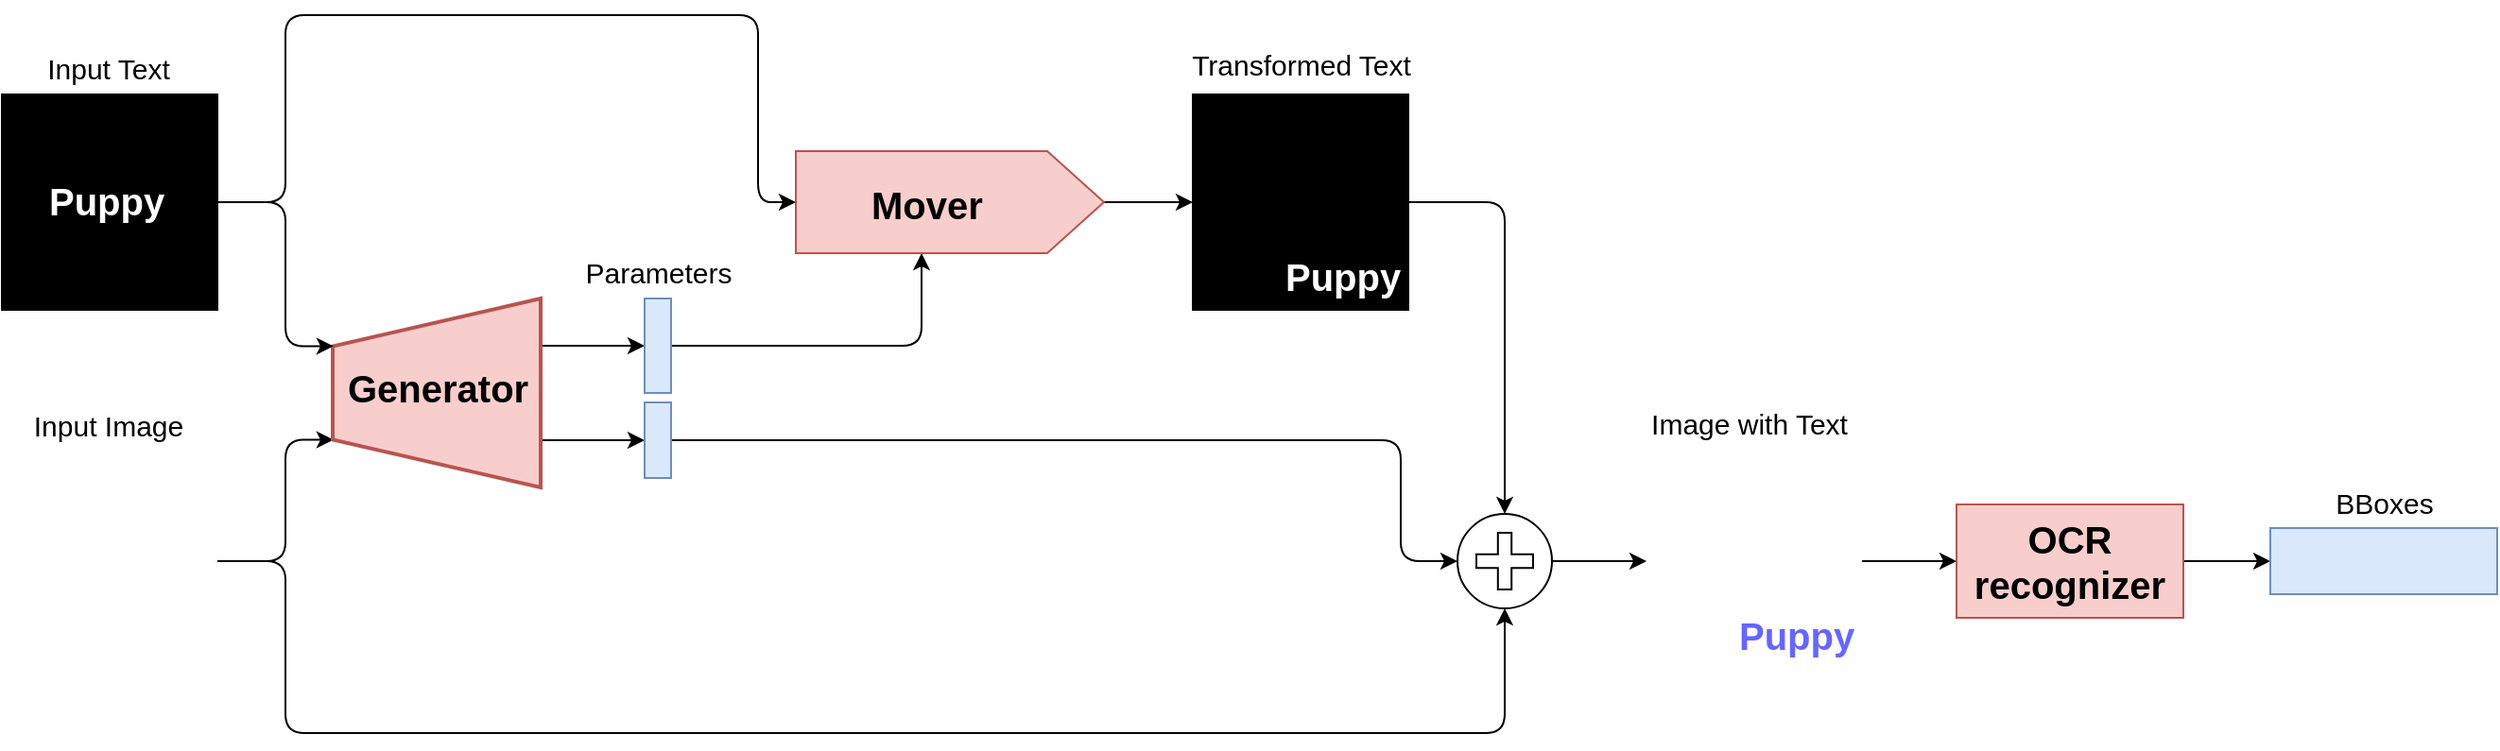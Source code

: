 <mxfile version="12.4.3" type="device" pages="1"><diagram id="3A7UZT51dJfuy4Q04CJS" name="Page-1"><mxGraphModel dx="1355" dy="774" grid="1" gridSize="10" guides="1" tooltips="1" connect="1" arrows="1" fold="1" page="1" pageScale="1" pageWidth="827" pageHeight="1169" math="0" shadow="0"><root><mxCell id="0"/><mxCell id="1" parent="0"/><mxCell id="zhbDwqtuQ5aZLBmG66zC-50" style="edgeStyle=segmentEdgeStyle;orthogonalLoop=1;jettySize=auto;html=1;exitX=1;exitY=0.5;exitDx=0;exitDy=0;entryX=0.5;entryY=1;entryDx=0;entryDy=0;" parent="1" source="zhbDwqtuQ5aZLBmG66zC-3" target="zhbDwqtuQ5aZLBmG66zC-49" edge="1"><mxGeometry relative="1" as="geometry"><Array as="points"><mxPoint x="650" y="609"/><mxPoint x="650" y="700"/><mxPoint x="1295" y="700"/></Array><mxPoint x="1260" y="680" as="targetPoint"/></mxGeometry></mxCell><mxCell id="4hTrB_1S-Ves0WDqpgqi-2" style="edgeStyle=segmentEdgeStyle;orthogonalLoop=1;jettySize=auto;html=1;exitX=1;exitY=0.5;exitDx=0;exitDy=0;entryX=0.75;entryY=1;entryDx=0;entryDy=0;" edge="1" parent="1" source="zhbDwqtuQ5aZLBmG66zC-3" target="zhbDwqtuQ5aZLBmG66zC-10"><mxGeometry relative="1" as="geometry"><Array as="points"><mxPoint x="650" y="609"/><mxPoint x="650" y="545"/></Array></mxGeometry></mxCell><mxCell id="zhbDwqtuQ5aZLBmG66zC-3" value="" style="shape=image;verticalLabelPosition=bottom;labelBackgroundColor=#ffffff;verticalAlign=top;aspect=fixed;imageAspect=0;image=https://encrypted-tbn0.gstatic.com/images?q=tbn:ANd9GcTP7Wd08iVYkOO-hhVZWVUm-8mzEVAFazYbdfaNAal0LT6DmfqvnQ;" parent="1" vertex="1"><mxGeometry x="500" y="552" width="114" height="114" as="geometry"/></mxCell><mxCell id="PXBUu2bCBQGHpdIzCF1G-9" style="edgeStyle=segmentEdgeStyle;orthogonalLoop=1;jettySize=auto;html=1;exitX=0.25;exitY=0;exitDx=0;exitDy=0;entryX=0;entryY=0.5;entryDx=0;entryDy=0;" parent="1" source="zhbDwqtuQ5aZLBmG66zC-10" target="zhbDwqtuQ5aZLBmG66zC-12" edge="1"><mxGeometry relative="1" as="geometry"/></mxCell><mxCell id="PXBUu2bCBQGHpdIzCF1G-11" style="edgeStyle=segmentEdgeStyle;orthogonalLoop=1;jettySize=auto;html=1;exitX=0.75;exitY=0;exitDx=0;exitDy=0;entryX=0;entryY=0.5;entryDx=0;entryDy=0;" parent="1" source="zhbDwqtuQ5aZLBmG66zC-10" target="PXBUu2bCBQGHpdIzCF1G-8" edge="1"><mxGeometry relative="1" as="geometry"/></mxCell><mxCell id="zhbDwqtuQ5aZLBmG66zC-10" value="" style="verticalLabelPosition=bottom;verticalAlign=top;html=1;strokeWidth=2;shape=trapezoid;perimeter=trapezoidPerimeter;whiteSpace=wrap;size=0.253;arcSize=10;flipV=1;rotation=90;fillColor=#f8cecc;strokeColor=#b85450;" parent="1" vertex="1"><mxGeometry x="680" y="465" width="100" height="110" as="geometry"/></mxCell><mxCell id="zhbDwqtuQ5aZLBmG66zC-11" value="&lt;b&gt;&lt;font style=&quot;font-size: 20px&quot;&gt;Generator&lt;/font&gt;&lt;/b&gt;" style="text;html=1;resizable=0;points=[];autosize=1;align=left;verticalAlign=top;spacingTop=-4;" parent="1" vertex="1"><mxGeometry x="681" y="503" width="110" height="20" as="geometry"/></mxCell><mxCell id="zhbDwqtuQ5aZLBmG66zC-43" style="edgeStyle=segmentEdgeStyle;orthogonalLoop=1;jettySize=auto;html=1;exitX=1;exitY=0.5;exitDx=0;exitDy=0;entryX=0;entryY=0;entryDx=66.5;entryDy=54;entryPerimeter=0;" parent="1" source="zhbDwqtuQ5aZLBmG66zC-12" target="zhbDwqtuQ5aZLBmG66zC-40" edge="1"><mxGeometry relative="1" as="geometry"/></mxCell><mxCell id="zhbDwqtuQ5aZLBmG66zC-12" value="" style="rounded=0;whiteSpace=wrap;html=1;fillColor=#dae8fc;strokeColor=#6c8ebf;" parent="1" vertex="1"><mxGeometry x="840" y="470" width="14" height="50" as="geometry"/></mxCell><mxCell id="zhbDwqtuQ5aZLBmG66zC-26" value="&lt;span style=&quot;font-size: 15px&quot;&gt;Parameters&lt;/span&gt;" style="text;html=1;resizable=0;points=[];autosize=1;align=center;verticalAlign=top;spacingTop=-4;" parent="1" vertex="1"><mxGeometry x="802" y="445" width="90" height="20" as="geometry"/></mxCell><mxCell id="zhbDwqtuQ5aZLBmG66zC-47" style="edgeStyle=segmentEdgeStyle;orthogonalLoop=1;jettySize=auto;html=1;exitX=1;exitY=0.5;exitDx=0;exitDy=0;exitPerimeter=0;entryX=0;entryY=0.5;entryDx=0;entryDy=0;" parent="1" source="zhbDwqtuQ5aZLBmG66zC-40" target="zhbDwqtuQ5aZLBmG66zC-46" edge="1"><mxGeometry relative="1" as="geometry"/></mxCell><mxCell id="zhbDwqtuQ5aZLBmG66zC-40" value="" style="html=1;shadow=0;dashed=0;align=center;verticalAlign=middle;shape=mxgraph.arrows2.arrow;dy=0;dx=30;notch=0;fillColor=#f8cecc;strokeColor=#b85450;" parent="1" vertex="1"><mxGeometry x="920" y="392" width="163" height="54" as="geometry"/></mxCell><mxCell id="zhbDwqtuQ5aZLBmG66zC-41" value="&lt;b&gt;&lt;font style=&quot;font-size: 20px&quot;&gt;Mover&lt;/font&gt;&lt;/b&gt;" style="text;html=1;resizable=0;points=[];autosize=1;align=left;verticalAlign=top;spacingTop=-4;" parent="1" vertex="1"><mxGeometry x="958" y="406" width="70" height="20" as="geometry"/></mxCell><mxCell id="zhbDwqtuQ5aZLBmG66zC-86" style="edgeStyle=segmentEdgeStyle;orthogonalLoop=1;jettySize=auto;html=1;exitX=1;exitY=0.5;exitDx=0;exitDy=0;entryX=0;entryY=0.5;entryDx=0;entryDy=0;" parent="1" source="zhbDwqtuQ5aZLBmG66zC-45" target="zhbDwqtuQ5aZLBmG66zC-84" edge="1"><mxGeometry relative="1" as="geometry"/></mxCell><mxCell id="zhbDwqtuQ5aZLBmG66zC-45" value="" style="shape=image;verticalLabelPosition=bottom;labelBackgroundColor=#ffffff;verticalAlign=top;aspect=fixed;imageAspect=0;image=https://encrypted-tbn0.gstatic.com/images?q=tbn:ANd9GcTP7Wd08iVYkOO-hhVZWVUm-8mzEVAFazYbdfaNAal0LT6DmfqvnQ;" parent="1" vertex="1"><mxGeometry x="1370.034" y="552" width="114" height="114" as="geometry"/></mxCell><mxCell id="zhbDwqtuQ5aZLBmG66zC-51" style="edgeStyle=segmentEdgeStyle;orthogonalLoop=1;jettySize=auto;html=1;exitX=1;exitY=0.5;exitDx=0;exitDy=0;entryX=0.5;entryY=0;entryDx=0;entryDy=0;" parent="1" source="zhbDwqtuQ5aZLBmG66zC-46" target="zhbDwqtuQ5aZLBmG66zC-49" edge="1"><mxGeometry relative="1" as="geometry"/></mxCell><mxCell id="zhbDwqtuQ5aZLBmG66zC-46" value="" style="rounded=0;whiteSpace=wrap;html=1;fillColor=#000000;" parent="1" vertex="1"><mxGeometry x="1130" y="362" width="114" height="114" as="geometry"/></mxCell><mxCell id="zhbDwqtuQ5aZLBmG66zC-48" value="&lt;font size=&quot;1&quot; color=&quot;#ffffff&quot;&gt;&lt;b style=&quot;font-size: 20px&quot;&gt;Puppy&lt;/b&gt;&lt;/font&gt;" style="text;html=1;resizable=0;points=[];autosize=1;align=left;verticalAlign=top;spacingTop=-4;" parent="1" vertex="1"><mxGeometry x="1177" y="444" width="80" height="20" as="geometry"/></mxCell><mxCell id="zhbDwqtuQ5aZLBmG66zC-52" style="edgeStyle=segmentEdgeStyle;orthogonalLoop=1;jettySize=auto;html=1;exitX=1;exitY=0.5;exitDx=0;exitDy=0;entryX=0;entryY=0.5;entryDx=0;entryDy=0;" parent="1" source="zhbDwqtuQ5aZLBmG66zC-49" target="zhbDwqtuQ5aZLBmG66zC-45" edge="1"><mxGeometry relative="1" as="geometry"/></mxCell><mxCell id="zhbDwqtuQ5aZLBmG66zC-49" value="" style="shape=mxgraph.bpmn.shape;html=1;verticalLabelPosition=bottom;labelBackgroundColor=#ffffff;verticalAlign=top;align=center;perimeter=ellipsePerimeter;outlineConnect=0;outline=standard;symbol=parallelMultiple;" parent="1" vertex="1"><mxGeometry x="1270" y="584" width="50" height="50" as="geometry"/></mxCell><mxCell id="zhbDwqtuQ5aZLBmG66zC-53" value="&lt;font size=&quot;1&quot; color=&quot;#6666ff&quot;&gt;&lt;b style=&quot;font-size: 20px&quot;&gt;Puppy&lt;/b&gt;&lt;/font&gt;" style="text;html=1;resizable=0;points=[];autosize=1;align=left;verticalAlign=top;spacingTop=-4;" parent="1" vertex="1"><mxGeometry x="1417" y="634" width="80" height="20" as="geometry"/></mxCell><mxCell id="zhbDwqtuQ5aZLBmG66zC-59" value="&lt;span style=&quot;font-size: 15px&quot;&gt;Transformed Text&lt;br&gt;&lt;/span&gt;" style="text;html=1;resizable=0;points=[];autosize=1;align=center;verticalAlign=top;spacingTop=-4;" parent="1" vertex="1"><mxGeometry x="1122" y="335" width="130" height="20" as="geometry"/></mxCell><mxCell id="zhbDwqtuQ5aZLBmG66zC-60" value="&lt;span style=&quot;font-size: 15px&quot;&gt;Image with Text&lt;br&gt;&lt;/span&gt;" style="text;html=1;resizable=0;points=[];autosize=1;align=center;verticalAlign=top;spacingTop=-4;" parent="1" vertex="1"><mxGeometry x="1364" y="525" width="120" height="20" as="geometry"/></mxCell><mxCell id="PXBUu2bCBQGHpdIzCF1G-5" style="edgeStyle=segmentEdgeStyle;orthogonalLoop=1;jettySize=auto;html=1;exitX=1;exitY=0.5;exitDx=0;exitDy=0;entryX=0;entryY=0.5;entryDx=0;entryDy=0;" parent="1" source="zhbDwqtuQ5aZLBmG66zC-84" target="zhbDwqtuQ5aZLBmG66zC-88" edge="1"><mxGeometry relative="1" as="geometry"/></mxCell><mxCell id="zhbDwqtuQ5aZLBmG66zC-84" value="&lt;font style=&quot;font-size: 20px&quot;&gt;&lt;b&gt;OCR&lt;br&gt;recognizer&lt;br&gt;&lt;/b&gt;&lt;/font&gt;" style="rounded=0;whiteSpace=wrap;html=1;fillColor=#f8cecc;strokeColor=#b85450;" parent="1" vertex="1"><mxGeometry x="1534" y="579" width="120" height="60" as="geometry"/></mxCell><mxCell id="zhbDwqtuQ5aZLBmG66zC-88" value="" style="rounded=0;whiteSpace=wrap;html=1;fillColor=#dae8fc;strokeColor=#6c8ebf;" parent="1" vertex="1"><mxGeometry x="1700" y="591.5" width="120" height="35" as="geometry"/></mxCell><mxCell id="zhbDwqtuQ5aZLBmG66zC-89" value="&lt;span style=&quot;font-size: 15px&quot;&gt;BBoxes&lt;/span&gt;" style="text;html=1;resizable=0;points=[];autosize=1;align=center;verticalAlign=top;spacingTop=-4;" parent="1" vertex="1"><mxGeometry x="1725" y="567" width="70" height="20" as="geometry"/></mxCell><mxCell id="zhbDwqtuQ5aZLBmG66zC-93" value="&lt;span style=&quot;font-size: 15px&quot;&gt;Input Text&lt;/span&gt;" style="text;html=1;resizable=0;points=[];autosize=1;align=center;verticalAlign=top;spacingTop=-4;" parent="1" vertex="1"><mxGeometry x="516" y="337" width="80" height="20" as="geometry"/></mxCell><mxCell id="zhbDwqtuQ5aZLBmG66zC-95" value="&lt;span style=&quot;font-size: 15px&quot;&gt;Input Image&lt;/span&gt;" style="text;html=1;resizable=0;points=[];autosize=1;align=center;verticalAlign=top;spacingTop=-4;" parent="1" vertex="1"><mxGeometry x="511" y="526" width="90" height="20" as="geometry"/></mxCell><mxCell id="PXBUu2bCBQGHpdIzCF1G-4" style="edgeStyle=segmentEdgeStyle;orthogonalLoop=1;jettySize=auto;html=1;exitX=1;exitY=0.5;exitDx=0;exitDy=0;entryX=0;entryY=0.5;entryDx=0;entryDy=0;entryPerimeter=0;" parent="1" source="PXBUu2bCBQGHpdIzCF1G-1" target="zhbDwqtuQ5aZLBmG66zC-40" edge="1"><mxGeometry relative="1" as="geometry"><Array as="points"><mxPoint x="650" y="419"/><mxPoint x="650" y="320"/><mxPoint x="900" y="320"/><mxPoint x="900" y="419"/></Array></mxGeometry></mxCell><mxCell id="4hTrB_1S-Ves0WDqpgqi-3" style="edgeStyle=segmentEdgeStyle;orthogonalLoop=1;jettySize=auto;html=1;exitX=1;exitY=0.5;exitDx=0;exitDy=0;entryX=0.25;entryY=1;entryDx=0;entryDy=0;" edge="1" parent="1" source="PXBUu2bCBQGHpdIzCF1G-1" target="zhbDwqtuQ5aZLBmG66zC-10"><mxGeometry relative="1" as="geometry"><Array as="points"><mxPoint x="650" y="419"/><mxPoint x="650" y="495"/></Array></mxGeometry></mxCell><mxCell id="PXBUu2bCBQGHpdIzCF1G-1" value="" style="rounded=0;whiteSpace=wrap;html=1;fillColor=#000000;" parent="1" vertex="1"><mxGeometry x="500" y="362" width="114" height="114" as="geometry"/></mxCell><mxCell id="PXBUu2bCBQGHpdIzCF1G-6" value="&lt;font size=&quot;1&quot; color=&quot;#ffffff&quot;&gt;&lt;b style=&quot;font-size: 20px&quot;&gt;Puppy&lt;/b&gt;&lt;/font&gt;" style="text;html=1;resizable=0;points=[];autosize=1;align=left;verticalAlign=top;spacingTop=-4;" parent="1" vertex="1"><mxGeometry x="523" y="404" width="80" height="20" as="geometry"/></mxCell><mxCell id="PXBUu2bCBQGHpdIzCF1G-12" style="edgeStyle=segmentEdgeStyle;orthogonalLoop=1;jettySize=auto;html=1;exitX=1;exitY=0.5;exitDx=0;exitDy=0;entryX=0;entryY=0.5;entryDx=0;entryDy=0;" parent="1" source="PXBUu2bCBQGHpdIzCF1G-8" target="zhbDwqtuQ5aZLBmG66zC-49" edge="1"><mxGeometry relative="1" as="geometry"><Array as="points"><mxPoint x="1240" y="545"/><mxPoint x="1240" y="609"/></Array></mxGeometry></mxCell><mxCell id="PXBUu2bCBQGHpdIzCF1G-8" value="" style="rounded=0;whiteSpace=wrap;html=1;fillColor=#dae8fc;strokeColor=#6c8ebf;" parent="1" vertex="1"><mxGeometry x="840" y="525" width="14" height="40" as="geometry"/></mxCell></root></mxGraphModel></diagram></mxfile>